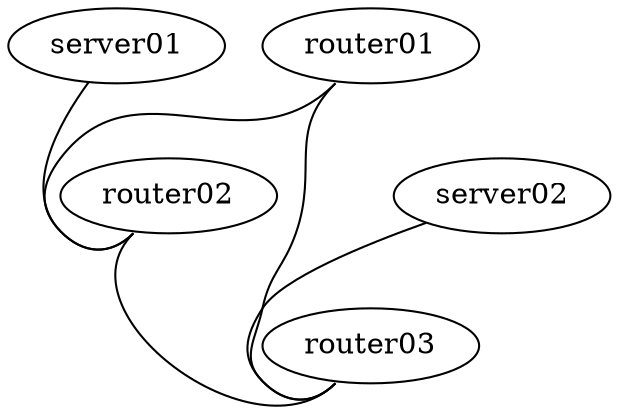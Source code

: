 graph dc1 {
 "router01" [function="spine" os="CumulusCommunity/cumulus-vx" memory="768" config="./helper_scripts/extra_switch_config.sh"]
 "router02" [function="leaf" os="CumulusCommunity/cumulus-vx" memory="768" config="./helper_scripts/extra_switch_config.sh"]
 "router03" [function="leaf" os="CumulusCommunity/cumulus-vx" memory="768" config="./helper_scripts/extra_switch_config.sh"]
 "server01" [function="host" memory="512" config="./helper_scripts/extra_server_config.sh"]
 "server02" [function="host" memory="512" config="./helper_scripts/extra_server_config.sh"]
   "router01":"swp1" -- "router02":"swp1"
   "router01":"swp2" -- "router03":"swp2"
   "router02":"swp2" -- "router03":"swp1"
   "server01":"eth1" -- "router02":"swp24"
   "server02":"eth1" -- "router03":"swp24"
}
